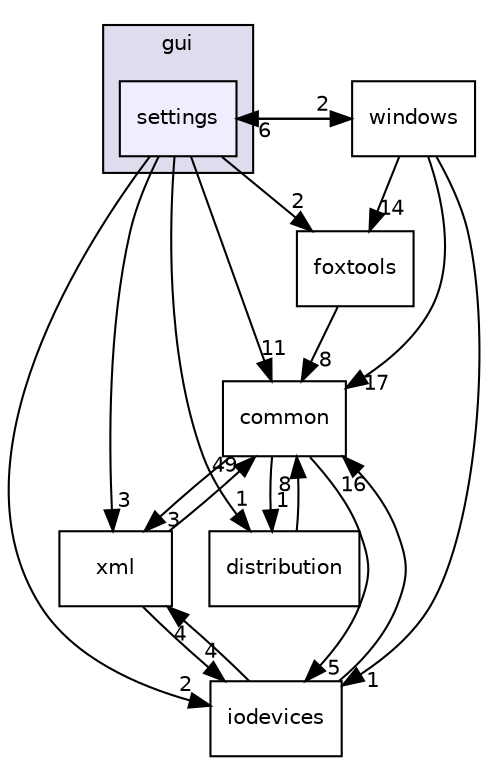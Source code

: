 digraph "settings" {
  compound=true
  node [ fontsize="10", fontname="Helvetica"];
  edge [ labelfontsize="10", labelfontname="Helvetica"];
  subgraph clusterdir_89ceeaf6d8b457b200b1d6daeab01179 {
    graph [ bgcolor="#ddddee", pencolor="black", label="gui" fontname="Helvetica", fontsize="10", URL="dir_89ceeaf6d8b457b200b1d6daeab01179.html"]
  dir_f54dda00d07a67ba85fb2a2e6b3c66bc [shape=box, label="settings", style="filled", fillcolor="#eeeeff", pencolor="black", URL="dir_f54dda00d07a67ba85fb2a2e6b3c66bc.html"];
  }
  dir_bf12584007c722bc233481bc9c6db799 [shape=box label="common" URL="dir_bf12584007c722bc233481bc9c6db799.html"];
  dir_ca1a855c9d42782f8d691d546fc9ff38 [shape=box label="distribution" URL="dir_ca1a855c9d42782f8d691d546fc9ff38.html"];
  dir_c4828c5112473cf28dde58fa08cfba66 [shape=box label="xml" URL="dir_c4828c5112473cf28dde58fa08cfba66.html"];
  dir_99a9ecb2dca038fbc309d130dacdce44 [shape=box label="foxtools" URL="dir_99a9ecb2dca038fbc309d130dacdce44.html"];
  dir_9682fb953a4f9d52c7182abe66d9401d [shape=box label="iodevices" URL="dir_9682fb953a4f9d52c7182abe66d9401d.html"];
  dir_f774af3613f9540b04d04acedc803aed [shape=box label="windows" URL="dir_f774af3613f9540b04d04acedc803aed.html"];
  dir_bf12584007c722bc233481bc9c6db799->dir_ca1a855c9d42782f8d691d546fc9ff38 [headlabel="1", labeldistance=1.5 headhref="dir_000002_000016.html"];
  dir_bf12584007c722bc233481bc9c6db799->dir_c4828c5112473cf28dde58fa08cfba66 [headlabel="3", labeldistance=1.5 headhref="dir_000002_000024.html"];
  dir_bf12584007c722bc233481bc9c6db799->dir_9682fb953a4f9d52c7182abe66d9401d [headlabel="5", labeldistance=1.5 headhref="dir_000002_000008.html"];
  dir_f54dda00d07a67ba85fb2a2e6b3c66bc->dir_bf12584007c722bc233481bc9c6db799 [headlabel="11", labeldistance=1.5 headhref="dir_000031_000002.html"];
  dir_f54dda00d07a67ba85fb2a2e6b3c66bc->dir_ca1a855c9d42782f8d691d546fc9ff38 [headlabel="1", labeldistance=1.5 headhref="dir_000031_000016.html"];
  dir_f54dda00d07a67ba85fb2a2e6b3c66bc->dir_c4828c5112473cf28dde58fa08cfba66 [headlabel="3", labeldistance=1.5 headhref="dir_000031_000024.html"];
  dir_f54dda00d07a67ba85fb2a2e6b3c66bc->dir_99a9ecb2dca038fbc309d130dacdce44 [headlabel="2", labeldistance=1.5 headhref="dir_000031_000023.html"];
  dir_f54dda00d07a67ba85fb2a2e6b3c66bc->dir_9682fb953a4f9d52c7182abe66d9401d [headlabel="2", labeldistance=1.5 headhref="dir_000031_000008.html"];
  dir_f54dda00d07a67ba85fb2a2e6b3c66bc->dir_f774af3613f9540b04d04acedc803aed [headlabel="2", labeldistance=1.5 headhref="dir_000031_000028.html"];
  dir_ca1a855c9d42782f8d691d546fc9ff38->dir_bf12584007c722bc233481bc9c6db799 [headlabel="8", labeldistance=1.5 headhref="dir_000016_000002.html"];
  dir_c4828c5112473cf28dde58fa08cfba66->dir_bf12584007c722bc233481bc9c6db799 [headlabel="49", labeldistance=1.5 headhref="dir_000024_000002.html"];
  dir_c4828c5112473cf28dde58fa08cfba66->dir_9682fb953a4f9d52c7182abe66d9401d [headlabel="4", labeldistance=1.5 headhref="dir_000024_000008.html"];
  dir_99a9ecb2dca038fbc309d130dacdce44->dir_bf12584007c722bc233481bc9c6db799 [headlabel="8", labeldistance=1.5 headhref="dir_000023_000002.html"];
  dir_9682fb953a4f9d52c7182abe66d9401d->dir_bf12584007c722bc233481bc9c6db799 [headlabel="16", labeldistance=1.5 headhref="dir_000008_000002.html"];
  dir_9682fb953a4f9d52c7182abe66d9401d->dir_c4828c5112473cf28dde58fa08cfba66 [headlabel="4", labeldistance=1.5 headhref="dir_000008_000024.html"];
  dir_f774af3613f9540b04d04acedc803aed->dir_bf12584007c722bc233481bc9c6db799 [headlabel="17", labeldistance=1.5 headhref="dir_000028_000002.html"];
  dir_f774af3613f9540b04d04acedc803aed->dir_f54dda00d07a67ba85fb2a2e6b3c66bc [headlabel="6", labeldistance=1.5 headhref="dir_000028_000031.html"];
  dir_f774af3613f9540b04d04acedc803aed->dir_99a9ecb2dca038fbc309d130dacdce44 [headlabel="14", labeldistance=1.5 headhref="dir_000028_000023.html"];
  dir_f774af3613f9540b04d04acedc803aed->dir_9682fb953a4f9d52c7182abe66d9401d [headlabel="1", labeldistance=1.5 headhref="dir_000028_000008.html"];
}

